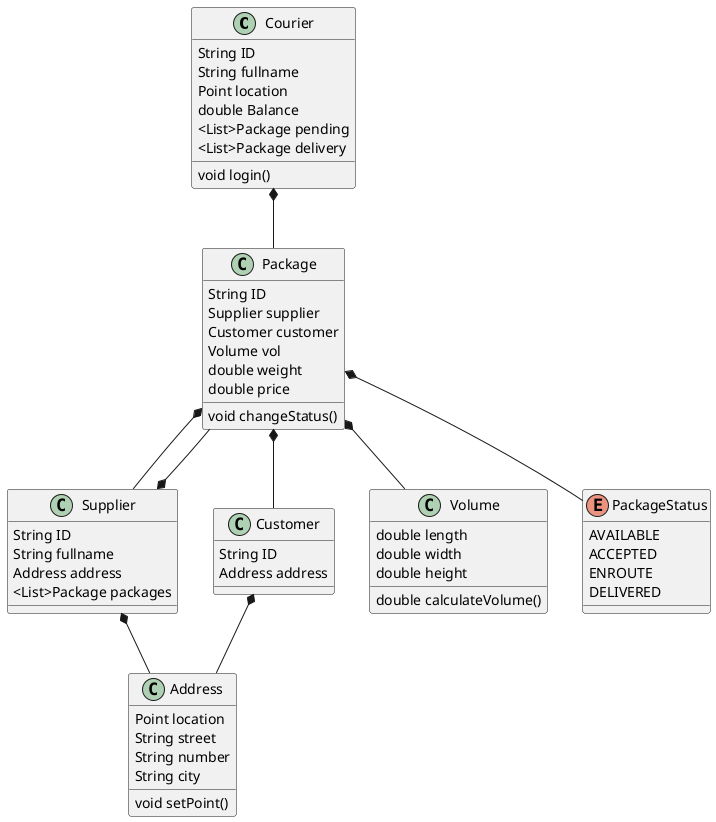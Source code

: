 @startuml

class Courier {
    String ID
    String fullname
    Point location
    double Balance
    <List>Package pending
    <List>Package delivery
    void login()
}

class Supplier {
    String ID
    String fullname
    Address address
    <List>Package packages
}

class Customer {
    String ID
    Address address
}

class Package {
    String ID
    Supplier supplier
    Customer customer
    Volume vol
    double weight
    double price
    void changeStatus()
}

class Address {
    Point location
    String street
    String number
    String city
    void setPoint()
}

class Volume {
    double length
    double width
    double height
    double calculateVolume()
}

enum PackageStatus {
    AVAILABLE
    ACCEPTED
    ENROUTE
    DELIVERED
}

Courier *-- Package
Supplier *-- Package
Package *-- Volume
Package *-- PackageStatus
Customer *-- Address
Supplier *-- Address
Package *-- Customer
Package *-- Supplier



@enduml